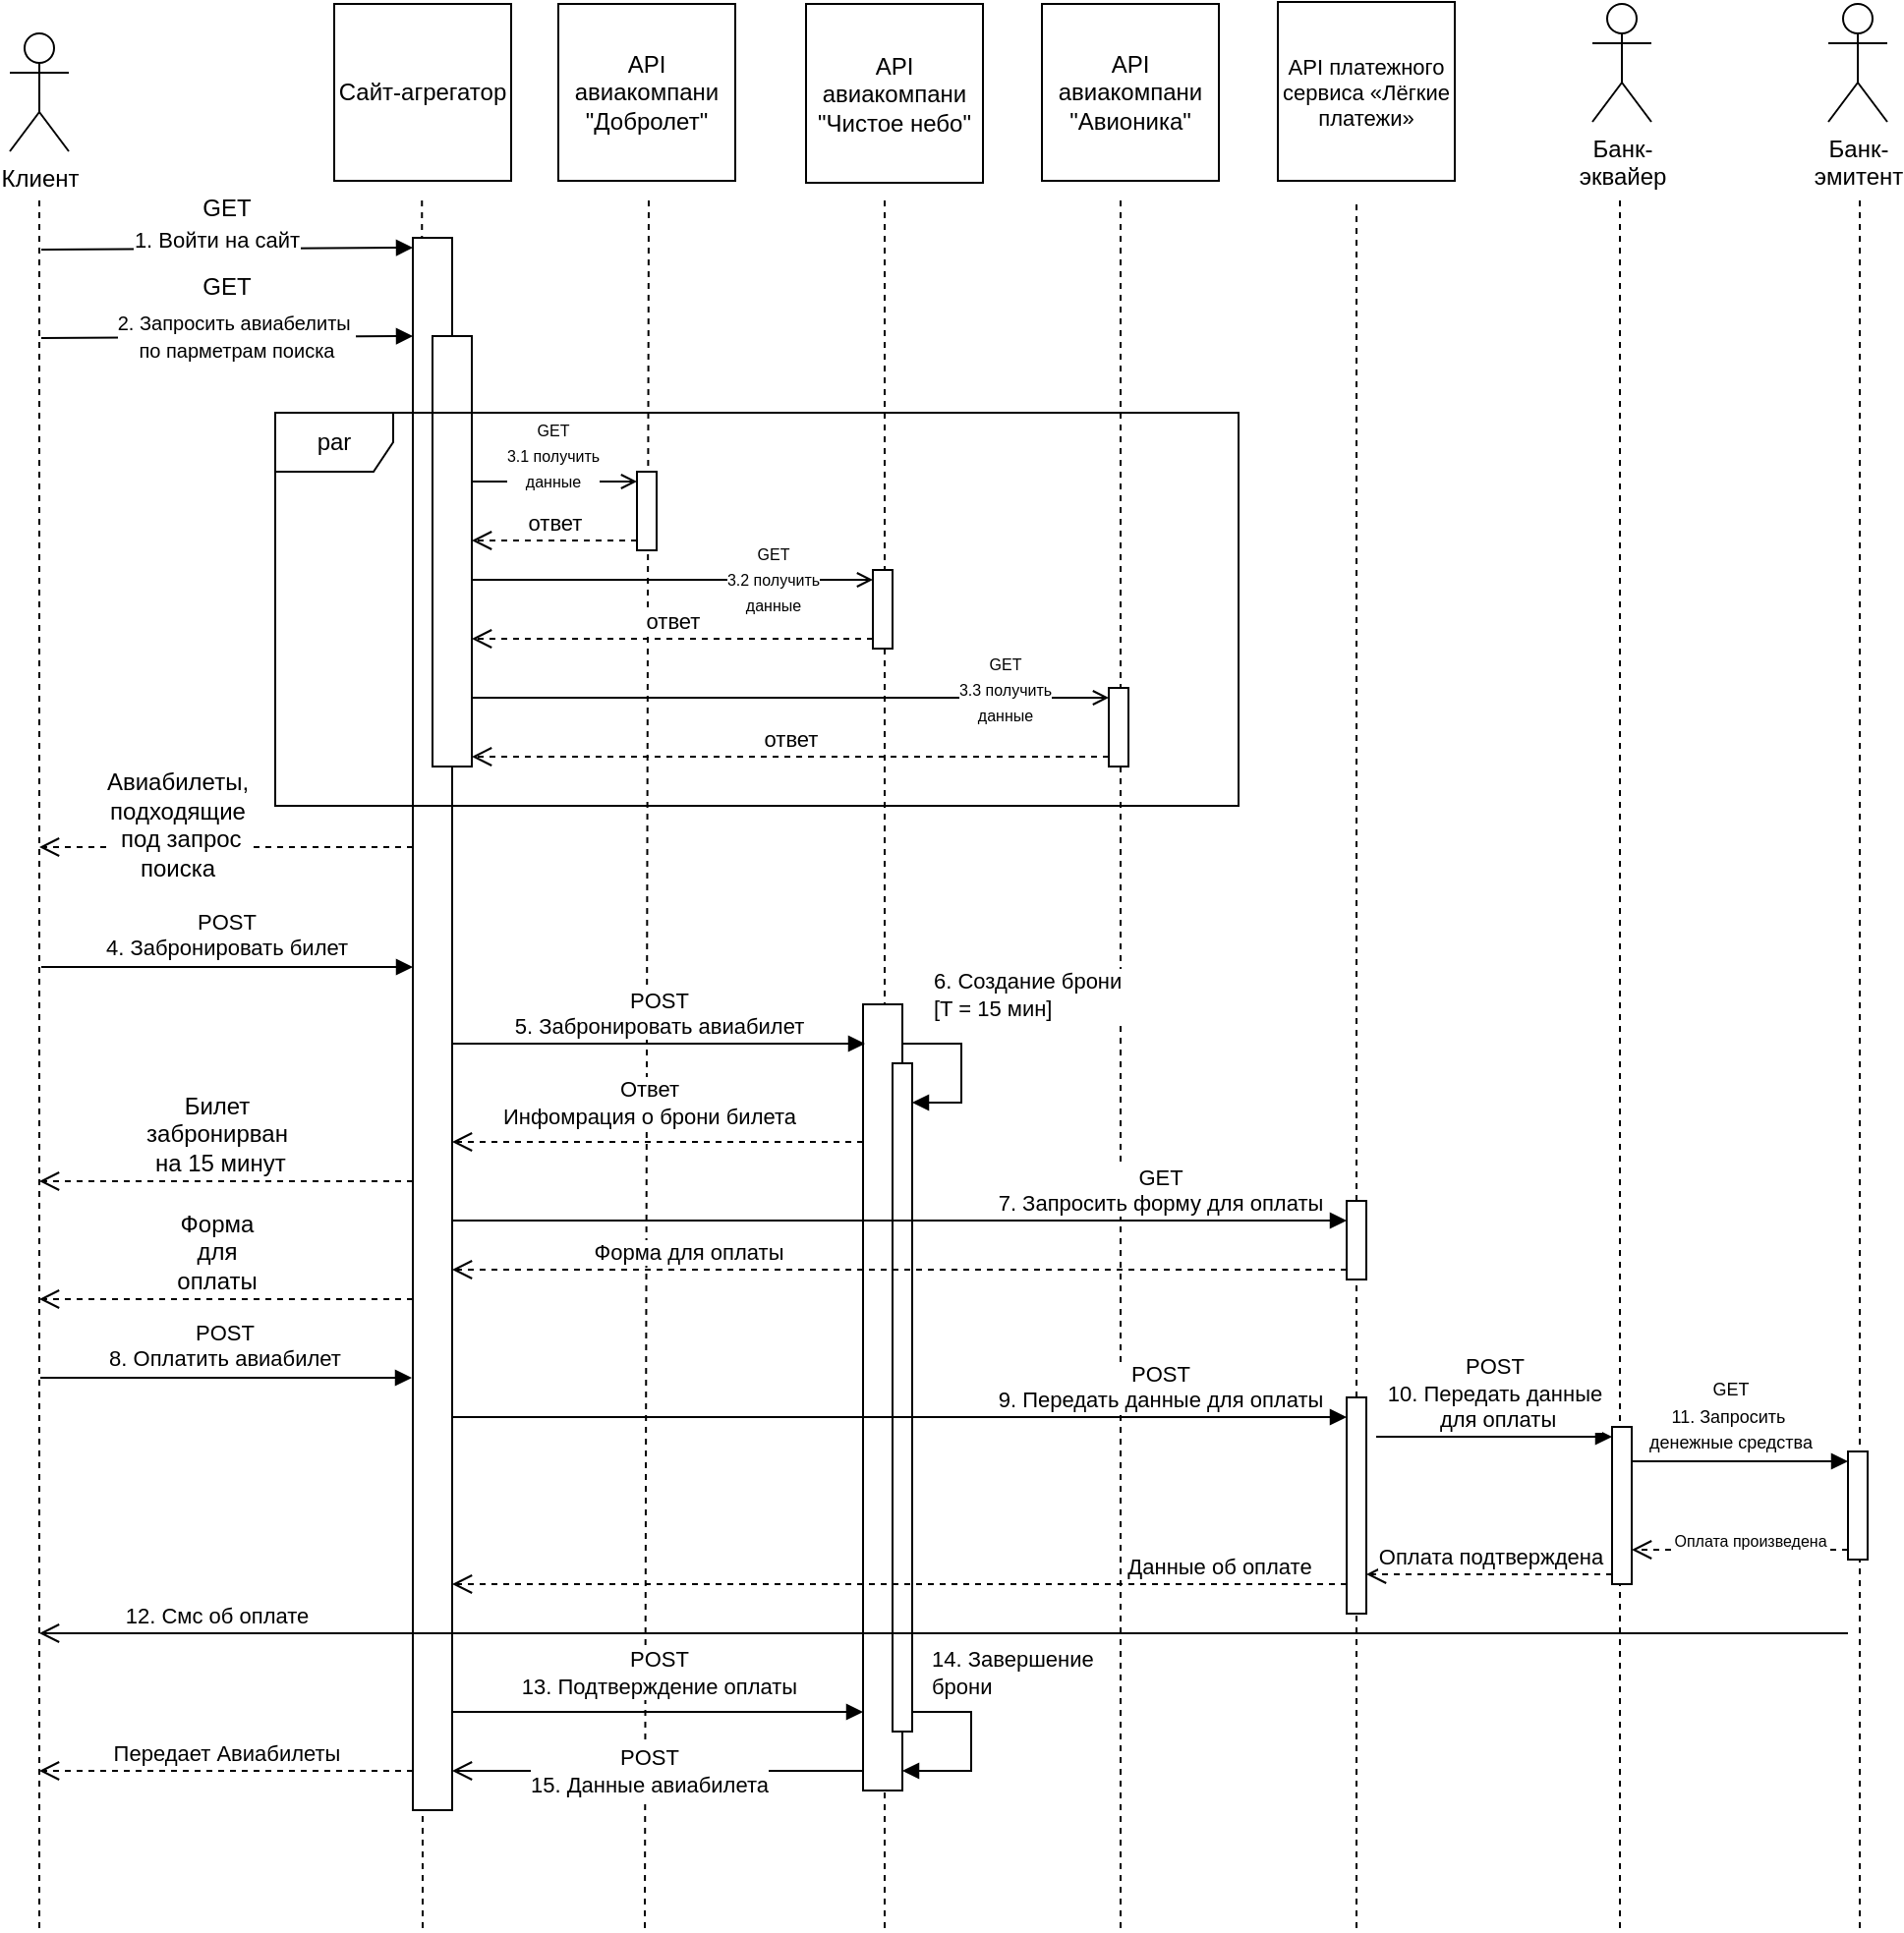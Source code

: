 <mxfile version="28.1.2">
  <diagram name="Страница — 1" id="Ln23cz7dU80wL7ofJt6s">
    <mxGraphModel dx="2369" dy="1385" grid="1" gridSize="10" guides="1" tooltips="1" connect="1" arrows="1" fold="1" page="1" pageScale="2" pageWidth="827" pageHeight="1169" math="0" shadow="0">
      <root>
        <mxCell id="0" />
        <mxCell id="1" parent="0" />
        <mxCell id="JlKuH1uDhWd5byMlu2DG-3" value="Сайт-агрегатор" style="html=1;whiteSpace=wrap;" vertex="1" parent="1">
          <mxGeometry x="310" y="61" width="90" height="90" as="geometry" />
        </mxCell>
        <mxCell id="JlKuH1uDhWd5byMlu2DG-4" value="&lt;span style=&quot;font-family: &amp;quot;YS Text&amp;quot;, sans-serif; text-align: start; white-space: pre-wrap;&quot;&gt;&lt;font style=&quot;color: rgb(0, 0, 0);&quot;&gt;Банк-эквайер&lt;/font&gt;&lt;/span&gt;" style="shape=umlActor;verticalLabelPosition=bottom;verticalAlign=top;html=1;" vertex="1" parent="1">
          <mxGeometry x="950" y="61" width="30" height="60" as="geometry" />
        </mxCell>
        <mxCell id="JlKuH1uDhWd5byMlu2DG-7" value="API авиакомпани &quot;Добролет&quot;" style="html=1;whiteSpace=wrap;" vertex="1" parent="1">
          <mxGeometry x="424" y="61" width="90" height="90" as="geometry" />
        </mxCell>
        <mxCell id="JlKuH1uDhWd5byMlu2DG-8" value="API авиакомпани &quot;Чистое небо&quot;" style="html=1;whiteSpace=wrap;" vertex="1" parent="1">
          <mxGeometry x="550" y="61" width="90" height="91" as="geometry" />
        </mxCell>
        <mxCell id="JlKuH1uDhWd5byMlu2DG-9" value="API авиакомпани &quot;Авионика&quot;" style="html=1;whiteSpace=wrap;" vertex="1" parent="1">
          <mxGeometry x="670" y="61" width="90" height="90" as="geometry" />
        </mxCell>
        <mxCell id="JlKuH1uDhWd5byMlu2DG-10" value="&lt;p&gt;&lt;span style=&quot;text-align: start; white-space-collapse: preserve;&quot;&gt;&lt;font face=&quot;Helvetica&quot;&gt;API платежного сервиса «Лёгкие платежи»&lt;/font&gt;&lt;/span&gt;&lt;/p&gt;" style="html=1;whiteSpace=wrap;labelBackgroundColor=default;fontColor=default;fontSize=11;" vertex="1" parent="1">
          <mxGeometry x="790" y="60" width="90" height="91" as="geometry" />
        </mxCell>
        <mxCell id="JlKuH1uDhWd5byMlu2DG-12" value="&lt;span style=&quot;font-family: &amp;quot;YS Text&amp;quot;, sans-serif; text-align: start; white-space: pre-wrap;&quot;&gt;&lt;font style=&quot;color: rgb(0, 0, 0);&quot;&gt;Банк-эмитент&lt;/font&gt;&lt;/span&gt;" style="shape=umlActor;verticalLabelPosition=bottom;verticalAlign=top;html=1;" vertex="1" parent="1">
          <mxGeometry x="1070" y="61" width="30" height="60" as="geometry" />
        </mxCell>
        <mxCell id="JlKuH1uDhWd5byMlu2DG-18" value="" style="endArrow=none;dashed=1;html=1;rounded=0;" edge="1" parent="1">
          <mxGeometry width="50" height="50" relative="1" as="geometry">
            <mxPoint x="160" y="1040" as="sourcePoint" />
            <mxPoint x="160" y="160" as="targetPoint" />
          </mxGeometry>
        </mxCell>
        <mxCell id="JlKuH1uDhWd5byMlu2DG-19" value="Клиент" style="shape=umlActor;verticalLabelPosition=bottom;verticalAlign=top;html=1;" vertex="1" parent="1">
          <mxGeometry x="145" y="76" width="30" height="60" as="geometry" />
        </mxCell>
        <mxCell id="JlKuH1uDhWd5byMlu2DG-21" value="" style="endArrow=none;dashed=1;html=1;rounded=0;" edge="1" parent="1">
          <mxGeometry width="50" height="50" relative="1" as="geometry">
            <mxPoint x="964" y="1040" as="sourcePoint" />
            <mxPoint x="964" y="161" as="targetPoint" />
          </mxGeometry>
        </mxCell>
        <mxCell id="JlKuH1uDhWd5byMlu2DG-22" value="" style="endArrow=none;dashed=1;html=1;rounded=0;" edge="1" parent="1">
          <mxGeometry width="50" height="50" relative="1" as="geometry">
            <mxPoint x="1086" y="1040" as="sourcePoint" />
            <mxPoint x="1086" y="161" as="targetPoint" />
          </mxGeometry>
        </mxCell>
        <mxCell id="JlKuH1uDhWd5byMlu2DG-23" value="" style="endArrow=none;dashed=1;html=1;rounded=0;" edge="1" parent="1">
          <mxGeometry width="50" height="50" relative="1" as="geometry">
            <mxPoint x="355" y="1040" as="sourcePoint" />
            <mxPoint x="354.63" y="160" as="targetPoint" />
          </mxGeometry>
        </mxCell>
        <mxCell id="JlKuH1uDhWd5byMlu2DG-24" value="" style="endArrow=none;dashed=1;html=1;rounded=0;" edge="1" parent="1">
          <mxGeometry width="50" height="50" relative="1" as="geometry">
            <mxPoint x="468" y="1040" as="sourcePoint" />
            <mxPoint x="470" y="160" as="targetPoint" />
          </mxGeometry>
        </mxCell>
        <mxCell id="JlKuH1uDhWd5byMlu2DG-25" value="" style="endArrow=none;dashed=1;html=1;rounded=0;" edge="1" parent="1">
          <mxGeometry width="50" height="50" relative="1" as="geometry">
            <mxPoint x="590" y="1040" as="sourcePoint" />
            <mxPoint x="590" y="160" as="targetPoint" />
          </mxGeometry>
        </mxCell>
        <mxCell id="JlKuH1uDhWd5byMlu2DG-26" value="" style="endArrow=none;dashed=1;html=1;rounded=0;" edge="1" parent="1">
          <mxGeometry width="50" height="50" relative="1" as="geometry">
            <mxPoint x="710" y="1040" as="sourcePoint" />
            <mxPoint x="710" y="160" as="targetPoint" />
          </mxGeometry>
        </mxCell>
        <mxCell id="JlKuH1uDhWd5byMlu2DG-27" value="" style="endArrow=none;dashed=1;html=1;rounded=0;" edge="1" parent="1" source="JlKuH1uDhWd5byMlu2DG-97">
          <mxGeometry width="50" height="50" relative="1" as="geometry">
            <mxPoint x="830" y="1120" as="sourcePoint" />
            <mxPoint x="830" y="160" as="targetPoint" />
          </mxGeometry>
        </mxCell>
        <mxCell id="JlKuH1uDhWd5byMlu2DG-29" value="" style="html=1;points=[[0,0,0,0,5],[0,1,0,0,-5],[1,0,0,0,5],[1,1,0,0,-5]];perimeter=orthogonalPerimeter;outlineConnect=0;targetShapes=umlLifeline;portConstraint=eastwest;newEdgeStyle={&quot;curved&quot;:0,&quot;rounded&quot;:0};" vertex="1" parent="1">
          <mxGeometry x="350" y="180" width="20" height="800" as="geometry" />
        </mxCell>
        <mxCell id="JlKuH1uDhWd5byMlu2DG-30" value="1. Войти на сайт" style="html=1;verticalAlign=bottom;endArrow=block;curved=0;rounded=0;entryX=0;entryY=0;entryDx=0;entryDy=5;" edge="1" target="JlKuH1uDhWd5byMlu2DG-29" parent="1">
          <mxGeometry x="-0.059" y="-4" relative="1" as="geometry">
            <mxPoint x="161" y="186" as="sourcePoint" />
            <mxPoint as="offset" />
          </mxGeometry>
        </mxCell>
        <mxCell id="JlKuH1uDhWd5byMlu2DG-31" value="&lt;span style=&quot;white-space: pre-line;&quot;&gt;&lt;font face=&quot;Helvetica&quot; style=&quot;font-size: 12px; color: rgb(0, 0, 0);&quot;&gt;Авиабилеты, подходящие&lt;br/&gt;&amp;nbsp;под запрос поиска&lt;/font&gt;&lt;/span&gt;" style="html=1;verticalAlign=bottom;endArrow=open;dashed=1;endSize=8;curved=0;rounded=0;align=center;" edge="1" parent="1">
          <mxGeometry x="0.263" y="20" relative="1" as="geometry">
            <mxPoint x="160" y="490" as="targetPoint" />
            <mxPoint x="350" y="490" as="sourcePoint" />
            <mxPoint as="offset" />
          </mxGeometry>
        </mxCell>
        <mxCell id="JlKuH1uDhWd5byMlu2DG-33" value="" style="html=1;points=[[0,0,0,0,5],[0,1,0,0,-5],[1,0,0,0,5],[1,1,0,0,-5]];perimeter=orthogonalPerimeter;outlineConnect=0;targetShapes=umlLifeline;portConstraint=eastwest;newEdgeStyle={&quot;curved&quot;:0,&quot;rounded&quot;:0};" vertex="1" parent="1">
          <mxGeometry x="360" y="230" width="20" height="219" as="geometry" />
        </mxCell>
        <mxCell id="JlKuH1uDhWd5byMlu2DG-35" value="" style="html=1;points=[[0,0,0,0,5],[0,1,0,0,-5],[1,0,0,0,5],[1,1,0,0,-5]];perimeter=orthogonalPerimeter;outlineConnect=0;targetShapes=umlLifeline;portConstraint=eastwest;newEdgeStyle={&quot;curved&quot;:0,&quot;rounded&quot;:0};" vertex="1" parent="1">
          <mxGeometry x="464" y="299" width="10" height="40" as="geometry" />
        </mxCell>
        <mxCell id="JlKuH1uDhWd5byMlu2DG-36" value="" style="html=1;verticalAlign=bottom;endArrow=open;curved=0;rounded=0;entryX=0;entryY=0;entryDx=0;entryDy=5;endFill=0;" edge="1" target="JlKuH1uDhWd5byMlu2DG-35" parent="1" source="JlKuH1uDhWd5byMlu2DG-33">
          <mxGeometry x="0.191" y="5" relative="1" as="geometry">
            <mxPoint x="394" y="304" as="sourcePoint" />
            <mxPoint as="offset" />
          </mxGeometry>
        </mxCell>
        <mxCell id="JlKuH1uDhWd5byMlu2DG-82" value="&lt;font style=&quot;font-size: 8px;&quot;&gt;GET&lt;/font&gt;&lt;div&gt;&lt;font style=&quot;font-size: 8px;&quot;&gt;3.1 получить &lt;br&gt;данные&lt;/font&gt;&lt;/div&gt;" style="edgeLabel;html=1;align=center;verticalAlign=middle;resizable=0;points=[];" vertex="1" connectable="0" parent="JlKuH1uDhWd5byMlu2DG-36">
          <mxGeometry x="-0.028" y="2" relative="1" as="geometry">
            <mxPoint y="-12" as="offset" />
          </mxGeometry>
        </mxCell>
        <mxCell id="JlKuH1uDhWd5byMlu2DG-37" value="ответ" style="html=1;verticalAlign=bottom;endArrow=open;dashed=1;endSize=8;curved=0;rounded=0;exitX=0;exitY=1;exitDx=0;exitDy=-5;" edge="1" source="JlKuH1uDhWd5byMlu2DG-35" parent="1" target="JlKuH1uDhWd5byMlu2DG-33">
          <mxGeometry relative="1" as="geometry">
            <mxPoint x="394" y="374" as="targetPoint" />
          </mxGeometry>
        </mxCell>
        <mxCell id="JlKuH1uDhWd5byMlu2DG-41" value="" style="html=1;verticalAlign=bottom;endArrow=open;curved=0;rounded=0;entryX=0;entryY=0;entryDx=0;entryDy=5;endFill=0;" edge="1" target="JlKuH1uDhWd5byMlu2DG-43" parent="1" source="JlKuH1uDhWd5byMlu2DG-33">
          <mxGeometry x="0.191" y="5" relative="1" as="geometry">
            <mxPoint x="500" y="354" as="sourcePoint" />
            <mxPoint as="offset" />
          </mxGeometry>
        </mxCell>
        <mxCell id="JlKuH1uDhWd5byMlu2DG-87" value="&lt;font style=&quot;font-size: 8px;&quot;&gt;GET&lt;/font&gt;&lt;div&gt;&lt;font style=&quot;font-size: 8px;&quot;&gt;3.2 получить&lt;br&gt;данные&lt;/font&gt;&lt;/div&gt;" style="edgeLabel;html=1;align=center;verticalAlign=middle;resizable=0;points=[];" vertex="1" connectable="0" parent="JlKuH1uDhWd5byMlu2DG-41">
          <mxGeometry x="0.493" y="1" relative="1" as="geometry">
            <mxPoint as="offset" />
          </mxGeometry>
        </mxCell>
        <mxCell id="JlKuH1uDhWd5byMlu2DG-42" value="ответ" style="html=1;verticalAlign=bottom;endArrow=open;dashed=1;endSize=8;curved=0;rounded=0;exitX=0;exitY=1;exitDx=0;exitDy=-5;" edge="1" source="JlKuH1uDhWd5byMlu2DG-43" parent="1" target="JlKuH1uDhWd5byMlu2DG-33">
          <mxGeometry relative="1" as="geometry">
            <mxPoint x="500" y="384" as="targetPoint" />
          </mxGeometry>
        </mxCell>
        <mxCell id="JlKuH1uDhWd5byMlu2DG-43" value="" style="html=1;points=[[0,0,0,0,5],[0,1,0,0,-5],[1,0,0,0,5],[1,1,0,0,-5]];perimeter=orthogonalPerimeter;outlineConnect=0;targetShapes=umlLifeline;portConstraint=eastwest;newEdgeStyle={&quot;curved&quot;:0,&quot;rounded&quot;:0};" vertex="1" parent="1">
          <mxGeometry x="584" y="349" width="10" height="40" as="geometry" />
        </mxCell>
        <mxCell id="JlKuH1uDhWd5byMlu2DG-44" value="" style="html=1;verticalAlign=bottom;endArrow=open;curved=0;rounded=0;entryX=0;entryY=0;entryDx=0;entryDy=5;endFill=0;" edge="1" target="JlKuH1uDhWd5byMlu2DG-46" parent="1" source="JlKuH1uDhWd5byMlu2DG-33">
          <mxGeometry x="0.191" y="5" relative="1" as="geometry">
            <mxPoint x="620" y="414" as="sourcePoint" />
            <mxPoint as="offset" />
          </mxGeometry>
        </mxCell>
        <mxCell id="JlKuH1uDhWd5byMlu2DG-88" value="&lt;font style=&quot;font-size: 8px;&quot;&gt;GET&lt;/font&gt;&lt;div&gt;&lt;font style=&quot;font-size: 8px;&quot;&gt;3.3 получить&lt;br&gt;данные&lt;/font&gt;&lt;/div&gt;" style="edgeLabel;html=1;align=center;verticalAlign=middle;resizable=0;points=[];" vertex="1" connectable="0" parent="JlKuH1uDhWd5byMlu2DG-44">
          <mxGeometry x="0.565" y="-1" relative="1" as="geometry">
            <mxPoint x="17" y="-6" as="offset" />
          </mxGeometry>
        </mxCell>
        <mxCell id="JlKuH1uDhWd5byMlu2DG-45" value="ответ" style="html=1;verticalAlign=bottom;endArrow=open;dashed=1;endSize=8;curved=0;rounded=0;exitX=0;exitY=1;exitDx=0;exitDy=-5;" edge="1" source="JlKuH1uDhWd5byMlu2DG-46" parent="1" target="JlKuH1uDhWd5byMlu2DG-33">
          <mxGeometry relative="1" as="geometry">
            <mxPoint x="620" y="444" as="targetPoint" />
          </mxGeometry>
        </mxCell>
        <mxCell id="JlKuH1uDhWd5byMlu2DG-46" value="" style="html=1;points=[[0,0,0,0,5],[0,1,0,0,-5],[1,0,0,0,5],[1,1,0,0,-5]];perimeter=orthogonalPerimeter;outlineConnect=0;targetShapes=umlLifeline;portConstraint=eastwest;newEdgeStyle={&quot;curved&quot;:0,&quot;rounded&quot;:0};" vertex="1" parent="1">
          <mxGeometry x="704" y="409" width="10" height="40" as="geometry" />
        </mxCell>
        <mxCell id="JlKuH1uDhWd5byMlu2DG-48" value="&lt;div&gt;POST&lt;/div&gt;4. Забронировать билет" style="html=1;verticalAlign=bottom;endArrow=block;curved=0;rounded=0;" edge="1" parent="1" target="JlKuH1uDhWd5byMlu2DG-29">
          <mxGeometry x="-0.01" y="1" relative="1" as="geometry">
            <mxPoint x="161" y="551" as="sourcePoint" />
            <mxPoint x="280" y="550.22" as="targetPoint" />
            <mxPoint as="offset" />
          </mxGeometry>
        </mxCell>
        <mxCell id="JlKuH1uDhWd5byMlu2DG-50" value="" style="html=1;points=[[0,0,0,0,5],[0,1,0,0,-5],[1,0,0,0,5],[1,1,0,0,-5]];perimeter=orthogonalPerimeter;outlineConnect=0;targetShapes=umlLifeline;portConstraint=eastwest;newEdgeStyle={&quot;curved&quot;:0,&quot;rounded&quot;:0};" vertex="1" parent="1">
          <mxGeometry x="579" y="570" width="20" height="400" as="geometry" />
        </mxCell>
        <mxCell id="JlKuH1uDhWd5byMlu2DG-61" value="POST&lt;br&gt;5. Забронировать авиабилет" style="html=1;verticalAlign=bottom;endArrow=block;curved=0;rounded=0;" edge="1" parent="1">
          <mxGeometry relative="1" as="geometry">
            <mxPoint x="370" y="590" as="sourcePoint" />
            <mxPoint x="580" y="590" as="targetPoint" />
          </mxGeometry>
        </mxCell>
        <mxCell id="JlKuH1uDhWd5byMlu2DG-74" value="" style="html=1;verticalAlign=bottom;endArrow=block;curved=0;rounded=0;entryX=0;entryY=0;entryDx=0;entryDy=5;" edge="1" parent="1">
          <mxGeometry x="0.191" y="5" relative="1" as="geometry">
            <mxPoint x="370" y="930" as="sourcePoint" />
            <mxPoint x="579" y="930" as="targetPoint" />
            <mxPoint as="offset" />
          </mxGeometry>
        </mxCell>
        <mxCell id="JlKuH1uDhWd5byMlu2DG-75" value="POST&lt;div&gt;13. Подтверждение оплаты&lt;/div&gt;" style="edgeLabel;html=1;align=center;verticalAlign=middle;resizable=0;points=[];" vertex="1" connectable="0" parent="JlKuH1uDhWd5byMlu2DG-74">
          <mxGeometry x="-0.017" relative="1" as="geometry">
            <mxPoint x="2" y="-20" as="offset" />
          </mxGeometry>
        </mxCell>
        <mxCell id="JlKuH1uDhWd5byMlu2DG-76" value="Передает Авиабилеты" style="html=1;verticalAlign=bottom;endArrow=open;dashed=1;endSize=8;curved=0;rounded=0;" edge="1" parent="1">
          <mxGeometry relative="1" as="geometry">
            <mxPoint x="160" y="960" as="targetPoint" />
            <mxPoint x="350" y="960" as="sourcePoint" />
          </mxGeometry>
        </mxCell>
        <mxCell id="JlKuH1uDhWd5byMlu2DG-78" value="GET" style="text;html=1;align=center;verticalAlign=middle;resizable=0;points=[];autosize=1;strokeColor=none;fillColor=none;" vertex="1" parent="1">
          <mxGeometry x="230" y="150" width="50" height="30" as="geometry" />
        </mxCell>
        <mxCell id="JlKuH1uDhWd5byMlu2DG-79" value="&lt;font style=&quot;font-size: 10px;&quot;&gt;2. Запросить авиабелиты&amp;nbsp;&lt;/font&gt;&lt;div&gt;&lt;font style=&quot;font-size: 10px;&quot;&gt;по парметрам поиска&lt;/font&gt;&lt;/div&gt;" style="html=1;verticalAlign=middle;endArrow=block;curved=0;rounded=0;entryX=0;entryY=0;entryDx=0;entryDy=5;" edge="1" parent="1">
          <mxGeometry x="0.045" relative="1" as="geometry">
            <mxPoint x="161" y="231" as="sourcePoint" />
            <mxPoint x="350" y="230" as="targetPoint" />
            <mxPoint as="offset" />
          </mxGeometry>
        </mxCell>
        <mxCell id="JlKuH1uDhWd5byMlu2DG-80" value="GET" style="text;html=1;align=center;verticalAlign=middle;resizable=0;points=[];autosize=1;strokeColor=none;fillColor=none;" vertex="1" parent="1">
          <mxGeometry x="230" y="190" width="50" height="30" as="geometry" />
        </mxCell>
        <mxCell id="JlKuH1uDhWd5byMlu2DG-90" value="" style="html=1;points=[[0,0,0,0,5],[0,1,0,0,-5],[1,0,0,0,5],[1,1,0,0,-5]];perimeter=orthogonalPerimeter;outlineConnect=0;targetShapes=umlLifeline;portConstraint=eastwest;newEdgeStyle={&quot;curved&quot;:0,&quot;rounded&quot;:0};" vertex="1" parent="1">
          <mxGeometry x="594" y="600" width="10" height="340" as="geometry" />
        </mxCell>
        <mxCell id="JlKuH1uDhWd5byMlu2DG-91" value="6. Создание брони&amp;nbsp;&lt;div&gt;[T = 15 мин]&lt;/div&gt;" style="html=1;align=left;spacingLeft=2;endArrow=block;rounded=0;edgeStyle=orthogonalEdgeStyle;curved=0;rounded=0;" edge="1" target="JlKuH1uDhWd5byMlu2DG-90" parent="1" source="JlKuH1uDhWd5byMlu2DG-50">
          <mxGeometry x="-0.625" y="15" relative="1" as="geometry">
            <mxPoint x="599" y="560" as="sourcePoint" />
            <Array as="points">
              <mxPoint x="629" y="590" />
              <mxPoint x="629" y="620" />
            </Array>
            <mxPoint x="-4" y="-10" as="offset" />
          </mxGeometry>
        </mxCell>
        <mxCell id="JlKuH1uDhWd5byMlu2DG-94" value="Ответ&lt;br&gt;Инфомрация о брони билета" style="html=1;verticalAlign=middle;endArrow=open;dashed=1;endSize=8;curved=0;rounded=0;exitX=0;exitY=1;exitDx=0;exitDy=-5;" edge="1" parent="1">
          <mxGeometry x="0.043" y="-20" relative="1" as="geometry">
            <mxPoint x="370" y="640" as="targetPoint" />
            <mxPoint x="579" y="640" as="sourcePoint" />
            <mxPoint as="offset" />
          </mxGeometry>
        </mxCell>
        <mxCell id="JlKuH1uDhWd5byMlu2DG-95" value="&lt;span style=&quot;font-size: 12px; white-space: pre-line;&quot;&gt;Билет забронирван&lt;br/&gt;&amp;nbsp;на 15 минут&lt;/span&gt;" style="html=1;verticalAlign=bottom;endArrow=open;dashed=1;endSize=8;curved=0;rounded=0;align=center;" edge="1" parent="1">
          <mxGeometry x="0.053" relative="1" as="geometry">
            <mxPoint x="160" y="660" as="targetPoint" />
            <mxPoint x="350" y="660" as="sourcePoint" />
            <mxPoint as="offset" />
          </mxGeometry>
        </mxCell>
        <mxCell id="JlKuH1uDhWd5byMlu2DG-96" value="GET&lt;div&gt;7. Запросить форму для оплаты&lt;/div&gt;" style="html=1;verticalAlign=bottom;endArrow=block;curved=0;rounded=0;" edge="1" parent="1" target="JlKuH1uDhWd5byMlu2DG-97">
          <mxGeometry x="0.582" relative="1" as="geometry">
            <mxPoint x="370" y="680" as="sourcePoint" />
            <mxPoint x="790" y="680" as="targetPoint" />
            <mxPoint as="offset" />
          </mxGeometry>
        </mxCell>
        <mxCell id="JlKuH1uDhWd5byMlu2DG-98" value="" style="endArrow=none;dashed=1;html=1;rounded=0;" edge="1" parent="1" source="JlKuH1uDhWd5byMlu2DG-103" target="JlKuH1uDhWd5byMlu2DG-97">
          <mxGeometry width="50" height="50" relative="1" as="geometry">
            <mxPoint x="830" y="1190" as="sourcePoint" />
            <mxPoint x="830" y="160" as="targetPoint" />
          </mxGeometry>
        </mxCell>
        <mxCell id="JlKuH1uDhWd5byMlu2DG-97" value="" style="html=1;points=[[0,0,0,0,5],[0,1,0,0,-5],[1,0,0,0,5],[1,1,0,0,-5]];perimeter=orthogonalPerimeter;outlineConnect=0;targetShapes=umlLifeline;portConstraint=eastwest;newEdgeStyle={&quot;curved&quot;:0,&quot;rounded&quot;:0};" vertex="1" parent="1">
          <mxGeometry x="825" y="670" width="10" height="40" as="geometry" />
        </mxCell>
        <mxCell id="JlKuH1uDhWd5byMlu2DG-99" value="Форма для оплаты" style="html=1;verticalAlign=bottom;endArrow=open;dashed=1;endSize=8;curved=0;rounded=0;exitX=0;exitY=1;exitDx=0;exitDy=-5;exitPerimeter=0;" edge="1" parent="1" source="JlKuH1uDhWd5byMlu2DG-97" target="JlKuH1uDhWd5byMlu2DG-29">
          <mxGeometry x="0.472" relative="1" as="geometry">
            <mxPoint x="370" y="710" as="targetPoint" />
            <mxPoint x="999" y="710" as="sourcePoint" />
            <Array as="points">
              <mxPoint x="480" y="705" />
            </Array>
            <mxPoint as="offset" />
          </mxGeometry>
        </mxCell>
        <mxCell id="JlKuH1uDhWd5byMlu2DG-100" value="&lt;span style=&quot;font-size: 12px; white-space: pre-line;&quot;&gt;Форма для оплаты&lt;/span&gt;" style="html=1;verticalAlign=bottom;endArrow=open;dashed=1;endSize=8;curved=0;rounded=0;align=center;" edge="1" parent="1">
          <mxGeometry x="0.053" relative="1" as="geometry">
            <mxPoint x="160" y="720" as="targetPoint" />
            <mxPoint x="350" y="720" as="sourcePoint" />
            <mxPoint as="offset" />
          </mxGeometry>
        </mxCell>
        <mxCell id="JlKuH1uDhWd5byMlu2DG-101" value="&lt;div&gt;POST&lt;/div&gt;8. Оплатить авиабилет" style="html=1;verticalAlign=bottom;endArrow=block;curved=0;rounded=0;" edge="1" parent="1">
          <mxGeometry x="-0.01" y="1" relative="1" as="geometry">
            <mxPoint x="160.5" y="760" as="sourcePoint" />
            <mxPoint x="349.5" y="760" as="targetPoint" />
            <mxPoint as="offset" />
          </mxGeometry>
        </mxCell>
        <mxCell id="JlKuH1uDhWd5byMlu2DG-102" value="POST&lt;br&gt;&lt;div&gt;9. Передать данные для оплаты&lt;/div&gt;" style="html=1;verticalAlign=bottom;endArrow=block;curved=0;rounded=0;" edge="1" parent="1">
          <mxGeometry x="0.582" relative="1" as="geometry">
            <mxPoint x="370" y="780" as="sourcePoint" />
            <mxPoint x="825" y="780" as="targetPoint" />
            <mxPoint as="offset" />
          </mxGeometry>
        </mxCell>
        <mxCell id="JlKuH1uDhWd5byMlu2DG-104" value="" style="endArrow=none;dashed=1;html=1;rounded=0;" edge="1" parent="1" target="JlKuH1uDhWd5byMlu2DG-103">
          <mxGeometry width="50" height="50" relative="1" as="geometry">
            <mxPoint x="830" y="1040" as="sourcePoint" />
            <mxPoint x="830" y="710" as="targetPoint" />
          </mxGeometry>
        </mxCell>
        <mxCell id="JlKuH1uDhWd5byMlu2DG-103" value="" style="html=1;points=[[0,0,0,0,5],[0,1,0,0,-5],[1,0,0,0,5],[1,1,0,0,-5]];perimeter=orthogonalPerimeter;outlineConnect=0;targetShapes=umlLifeline;portConstraint=eastwest;newEdgeStyle={&quot;curved&quot;:0,&quot;rounded&quot;:0};" vertex="1" parent="1">
          <mxGeometry x="825" y="770" width="10" height="110" as="geometry" />
        </mxCell>
        <mxCell id="JlKuH1uDhWd5byMlu2DG-108" value="" style="html=1;points=[[0,0,0,0,5],[0,1,0,0,-5],[1,0,0,0,5],[1,1,0,0,-5]];perimeter=orthogonalPerimeter;outlineConnect=0;targetShapes=umlLifeline;portConstraint=eastwest;newEdgeStyle={&quot;curved&quot;:0,&quot;rounded&quot;:0};" vertex="1" parent="1">
          <mxGeometry x="960" y="785" width="10" height="80" as="geometry" />
        </mxCell>
        <mxCell id="JlKuH1uDhWd5byMlu2DG-109" value="POST&lt;div&gt;10. Передать данные&lt;/div&gt;&lt;div&gt;&amp;nbsp;для оплаты&lt;/div&gt;" style="html=1;verticalAlign=bottom;endArrow=block;curved=0;rounded=0;entryX=0;entryY=0;entryDx=0;entryDy=5;exitX=1.5;exitY=0.182;exitDx=0;exitDy=0;exitPerimeter=0;" edge="1" target="JlKuH1uDhWd5byMlu2DG-108" parent="1" source="JlKuH1uDhWd5byMlu2DG-103">
          <mxGeometry relative="1" as="geometry">
            <mxPoint x="890" y="790" as="sourcePoint" />
          </mxGeometry>
        </mxCell>
        <mxCell id="JlKuH1uDhWd5byMlu2DG-110" value="Оплата подтверждена" style="html=1;verticalAlign=bottom;endArrow=open;dashed=1;endSize=8;curved=0;rounded=0;exitX=0;exitY=1;exitDx=0;exitDy=-5;" edge="1" source="JlKuH1uDhWd5byMlu2DG-108" parent="1" target="JlKuH1uDhWd5byMlu2DG-103">
          <mxGeometry relative="1" as="geometry">
            <mxPoint x="890" y="860" as="targetPoint" />
          </mxGeometry>
        </mxCell>
        <mxCell id="JlKuH1uDhWd5byMlu2DG-112" value="" style="html=1;points=[[0,0,0,0,5],[0,1,0,0,-5],[1,0,0,0,5],[1,1,0,0,-5]];perimeter=orthogonalPerimeter;outlineConnect=0;targetShapes=umlLifeline;portConstraint=eastwest;newEdgeStyle={&quot;curved&quot;:0,&quot;rounded&quot;:0};" vertex="1" parent="1">
          <mxGeometry x="1080" y="797.5" width="10" height="55" as="geometry" />
        </mxCell>
        <mxCell id="JlKuH1uDhWd5byMlu2DG-113" value="&lt;font style=&quot;font-size: 9px;&quot;&gt;GET&lt;/font&gt;&lt;div&gt;&lt;font style=&quot;font-size: 9px;&quot;&gt;11. Запросить&amp;nbsp;&lt;br&gt;денежные средства&lt;/font&gt;&lt;/div&gt;" style="html=1;verticalAlign=bottom;endArrow=block;curved=0;rounded=0;entryX=0;entryY=0;entryDx=0;entryDy=5;" edge="1" target="JlKuH1uDhWd5byMlu2DG-112" parent="1" source="JlKuH1uDhWd5byMlu2DG-108">
          <mxGeometry x="-0.091" y="3" relative="1" as="geometry">
            <mxPoint x="1010" y="790" as="sourcePoint" />
            <mxPoint y="1" as="offset" />
          </mxGeometry>
        </mxCell>
        <mxCell id="JlKuH1uDhWd5byMlu2DG-114" value="&lt;font style=&quot;font-size: 8px;&quot;&gt;Оплата произведена&lt;/font&gt;" style="html=1;verticalAlign=bottom;endArrow=open;dashed=1;endSize=8;curved=0;rounded=0;exitX=0;exitY=1;exitDx=0;exitDy=-5;" edge="1" source="JlKuH1uDhWd5byMlu2DG-112" parent="1" target="JlKuH1uDhWd5byMlu2DG-108">
          <mxGeometry x="-0.091" y="3" relative="1" as="geometry">
            <mxPoint x="1010" y="860" as="targetPoint" />
            <mxPoint as="offset" />
          </mxGeometry>
        </mxCell>
        <mxCell id="JlKuH1uDhWd5byMlu2DG-68" value="12. Смс об оплате" style="html=1;verticalAlign=bottom;endArrow=open;endSize=8;curved=0;rounded=0;" edge="1" parent="1">
          <mxGeometry x="0.804" relative="1" as="geometry">
            <mxPoint x="160" y="890" as="targetPoint" />
            <mxPoint x="1080" y="890" as="sourcePoint" />
            <Array as="points">
              <mxPoint x="660" y="890" />
            </Array>
            <mxPoint as="offset" />
          </mxGeometry>
        </mxCell>
        <mxCell id="JlKuH1uDhWd5byMlu2DG-116" value="Данные об оплате" style="html=1;verticalAlign=bottom;endArrow=open;dashed=1;endSize=8;curved=0;rounded=0;" edge="1" parent="1" source="JlKuH1uDhWd5byMlu2DG-103" target="JlKuH1uDhWd5byMlu2DG-29">
          <mxGeometry x="-0.714" relative="1" as="geometry">
            <mxPoint x="380" y="865" as="targetPoint" />
            <mxPoint x="815" y="865" as="sourcePoint" />
            <Array as="points">
              <mxPoint x="470" y="865" />
            </Array>
            <mxPoint as="offset" />
          </mxGeometry>
        </mxCell>
        <mxCell id="JlKuH1uDhWd5byMlu2DG-118" value="14. Завершение&lt;div&gt;брони&lt;/div&gt;" style="html=1;align=left;spacingLeft=2;endArrow=block;rounded=0;edgeStyle=orthogonalEdgeStyle;curved=0;rounded=0;" edge="1" parent="1" target="JlKuH1uDhWd5byMlu2DG-50">
          <mxGeometry x="-0.874" y="20" relative="1" as="geometry">
            <mxPoint x="604" y="930" as="sourcePoint" />
            <Array as="points">
              <mxPoint x="634" y="930" />
              <mxPoint x="634" y="960" />
            </Array>
            <mxPoint x="609" y="960" as="targetPoint" />
            <mxPoint as="offset" />
          </mxGeometry>
        </mxCell>
        <mxCell id="JlKuH1uDhWd5byMlu2DG-119" value="POST&lt;div&gt;15. Данные авиабилета&lt;/div&gt;" style="html=1;verticalAlign=middle;endArrow=open;endSize=8;curved=0;rounded=0;exitX=0;exitY=1;exitDx=0;exitDy=-5;" edge="1" parent="1">
          <mxGeometry x="0.043" relative="1" as="geometry">
            <mxPoint x="370" y="960" as="targetPoint" />
            <mxPoint x="579" y="960" as="sourcePoint" />
            <mxPoint as="offset" />
          </mxGeometry>
        </mxCell>
        <mxCell id="JlKuH1uDhWd5byMlu2DG-32" value="par" style="shape=umlFrame;whiteSpace=wrap;html=1;pointerEvents=0;" vertex="1" parent="1">
          <mxGeometry x="280" y="269" width="490" height="200" as="geometry" />
        </mxCell>
      </root>
    </mxGraphModel>
  </diagram>
</mxfile>
